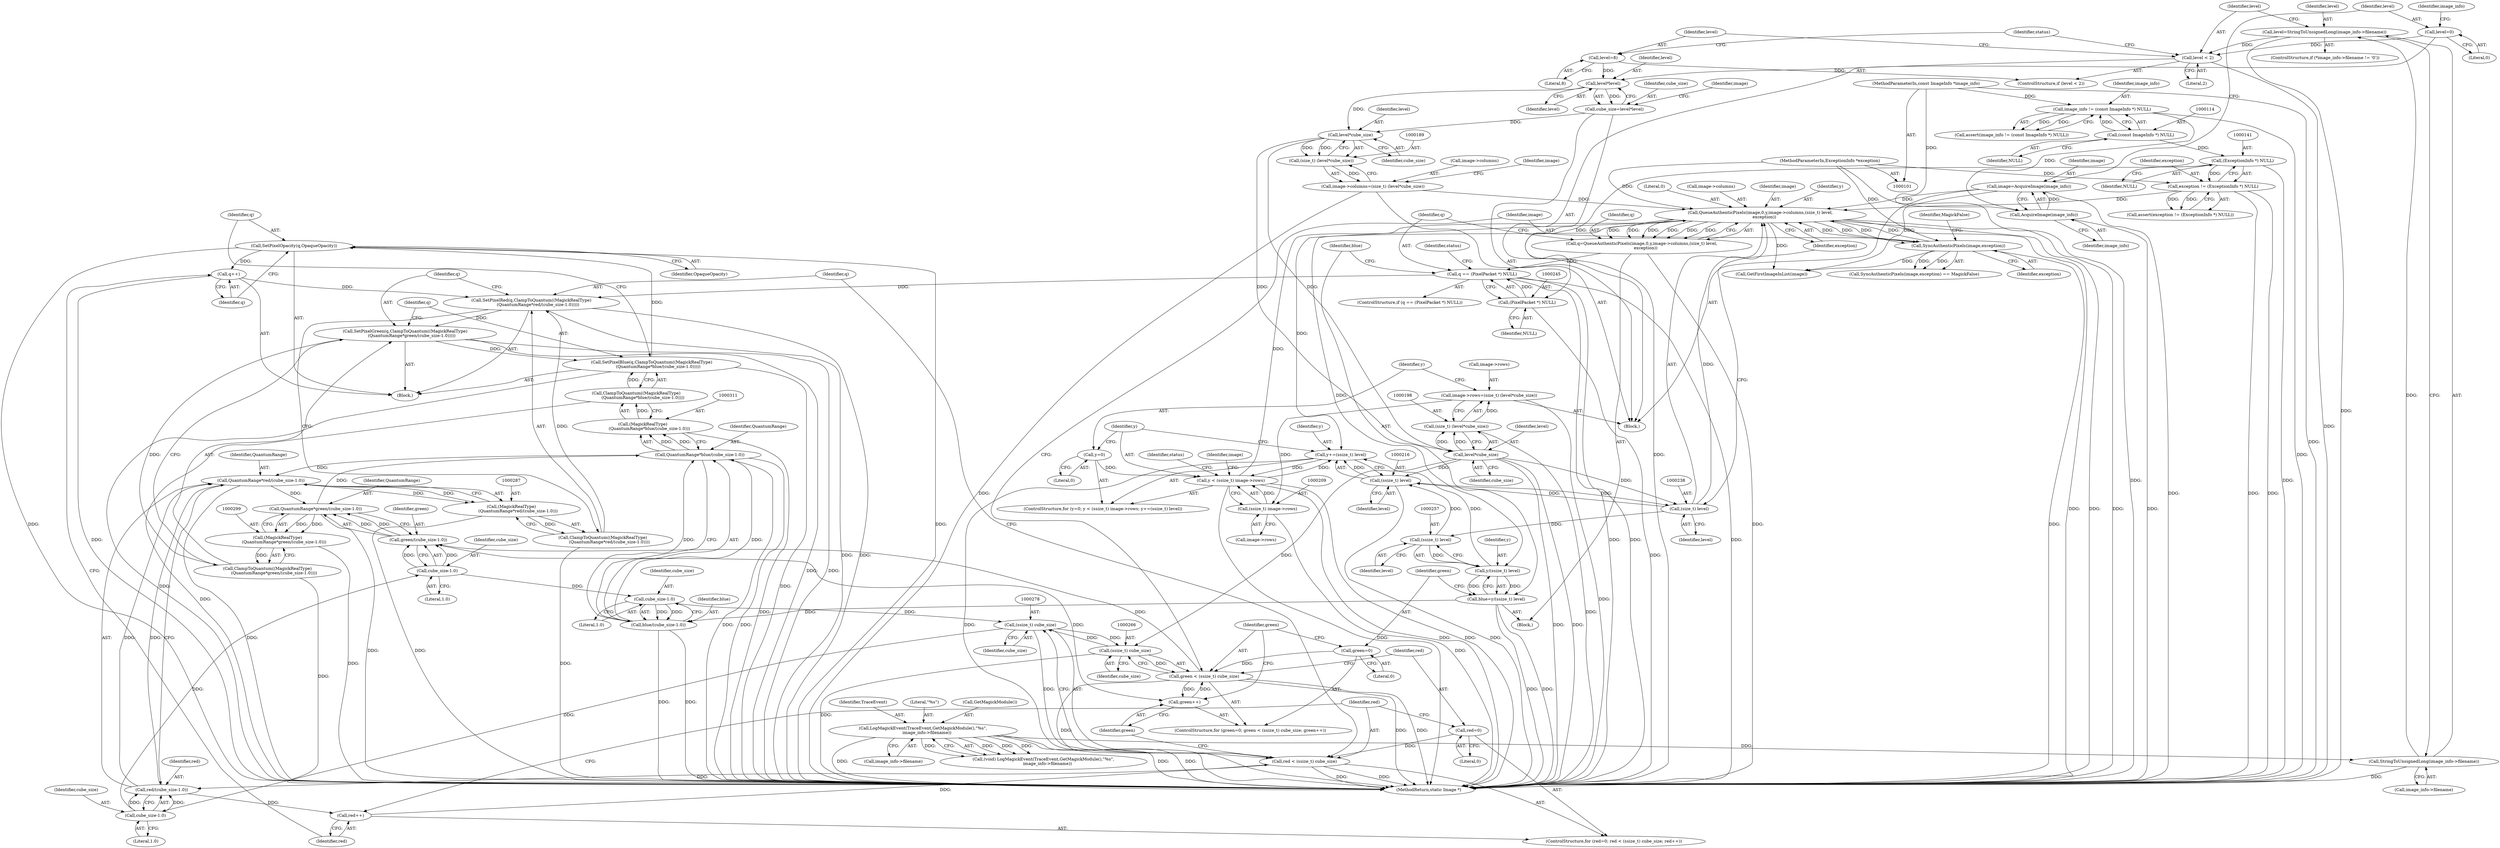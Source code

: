 digraph "1_ImageMagick_f6e9d0d9955e85bdd7540b251cd50d598dacc5e6_22@pointer" {
"1000319" [label="(Call,SetPixelOpacity(q,OpaqueOpacity))"];
"1000307" [label="(Call,SetPixelBlue(q,ClampToQuantum((MagickRealType)\n          (QuantumRange*blue/(cube_size-1.0)))))"];
"1000295" [label="(Call,SetPixelGreen(q,ClampToQuantum((MagickRealType)\n          (QuantumRange*green/(cube_size-1.0)))))"];
"1000283" [label="(Call,SetPixelRed(q,ClampToQuantum((MagickRealType)\n          (QuantumRange*red/(cube_size-1.0)))))"];
"1000322" [label="(Call,q++)"];
"1000319" [label="(Call,SetPixelOpacity(q,OpaqueOpacity))"];
"1000242" [label="(Call,q == (PixelPacket *) NULL)"];
"1000228" [label="(Call,q=QueueAuthenticPixels(image,0,y,image->columns,(size_t) level,\n      exception))"];
"1000230" [label="(Call,QueueAuthenticPixels(image,0,y,image->columns,(size_t) level,\n      exception))"];
"1000149" [label="(Call,image=AcquireImage(image_info))"];
"1000151" [label="(Call,AcquireImage(image_info))"];
"1000111" [label="(Call,image_info != (const ImageInfo *) NULL)"];
"1000102" [label="(MethodParameterIn,const ImageInfo *image_info)"];
"1000113" [label="(Call,(const ImageInfo *) NULL)"];
"1000326" [label="(Call,SyncAuthenticPixels(image,exception))"];
"1000103" [label="(MethodParameterIn,ExceptionInfo *exception)"];
"1000206" [label="(Call,y < (ssize_t) image->rows)"];
"1000213" [label="(Call,y+=(ssize_t) level)"];
"1000215" [label="(Call,(ssize_t) level)"];
"1000237" [label="(Call,(size_t) level)"];
"1000199" [label="(Call,level*cube_size)"];
"1000190" [label="(Call,level*cube_size)"];
"1000181" [label="(Call,level*level)"];
"1000170" [label="(Call,level < 2)"];
"1000163" [label="(Call,level=StringToUnsignedLong(image_info->filename))"];
"1000165" [label="(Call,StringToUnsignedLong(image_info->filename))"];
"1000130" [label="(Call,LogMagickEvent(TraceEvent,GetMagickModule(),\"%s\",\n      image_info->filename))"];
"1000153" [label="(Call,level=0)"];
"1000173" [label="(Call,level=8)"];
"1000179" [label="(Call,cube_size=level*level)"];
"1000256" [label="(Call,(ssize_t) level)"];
"1000254" [label="(Call,y/(ssize_t) level)"];
"1000203" [label="(Call,y=0)"];
"1000208" [label="(Call,(ssize_t) image->rows)"];
"1000193" [label="(Call,image->rows=(size_t) (level*cube_size))"];
"1000197" [label="(Call,(size_t) (level*cube_size))"];
"1000184" [label="(Call,image->columns=(size_t) (level*cube_size))"];
"1000188" [label="(Call,(size_t) (level*cube_size))"];
"1000138" [label="(Call,exception != (ExceptionInfo *) NULL)"];
"1000140" [label="(Call,(ExceptionInfo *) NULL)"];
"1000244" [label="(Call,(PixelPacket *) NULL)"];
"1000285" [label="(Call,ClampToQuantum((MagickRealType)\n          (QuantumRange*red/(cube_size-1.0))))"];
"1000286" [label="(Call,(MagickRealType)\n          (QuantumRange*red/(cube_size-1.0)))"];
"1000288" [label="(Call,QuantumRange*red/(cube_size-1.0))"];
"1000312" [label="(Call,QuantumRange*blue/(cube_size-1.0))"];
"1000300" [label="(Call,QuantumRange*green/(cube_size-1.0))"];
"1000302" [label="(Call,green/(cube_size-1.0))"];
"1000263" [label="(Call,green < (ssize_t) cube_size)"];
"1000268" [label="(Call,green++)"];
"1000260" [label="(Call,green=0)"];
"1000265" [label="(Call,(ssize_t) cube_size)"];
"1000277" [label="(Call,(ssize_t) cube_size)"];
"1000316" [label="(Call,cube_size-1.0)"];
"1000304" [label="(Call,cube_size-1.0)"];
"1000292" [label="(Call,cube_size-1.0)"];
"1000314" [label="(Call,blue/(cube_size-1.0))"];
"1000252" [label="(Call,blue=y/(ssize_t) level)"];
"1000290" [label="(Call,red/(cube_size-1.0))"];
"1000275" [label="(Call,red < (ssize_t) cube_size)"];
"1000272" [label="(Call,red=0)"];
"1000280" [label="(Call,red++)"];
"1000297" [label="(Call,ClampToQuantum((MagickRealType)\n          (QuantumRange*green/(cube_size-1.0))))"];
"1000298" [label="(Call,(MagickRealType)\n          (QuantumRange*green/(cube_size-1.0)))"];
"1000309" [label="(Call,ClampToQuantum((MagickRealType)\n          (QuantumRange*blue/(cube_size-1.0))))"];
"1000310" [label="(Call,(MagickRealType)\n          (QuantumRange*blue/(cube_size-1.0)))"];
"1000283" [label="(Call,SetPixelRed(q,ClampToQuantum((MagickRealType)\n          (QuantumRange*red/(cube_size-1.0)))))"];
"1000133" [label="(Literal,\"%s\")"];
"1000204" [label="(Identifier,y)"];
"1000177" [label="(Identifier,status)"];
"1000241" [label="(ControlStructure,if (q == (PixelPacket *) NULL))"];
"1000275" [label="(Call,red < (ssize_t) cube_size)"];
"1000137" [label="(Call,assert(exception != (ExceptionInfo *) NULL))"];
"1000279" [label="(Identifier,cube_size)"];
"1000277" [label="(Call,(ssize_t) cube_size)"];
"1000134" [label="(Call,image_info->filename)"];
"1000252" [label="(Call,blue=y/(ssize_t) level)"];
"1000203" [label="(Call,y=0)"];
"1000264" [label="(Identifier,green)"];
"1000166" [label="(Call,image_info->filename)"];
"1000335" [label="(Identifier,image)"];
"1000272" [label="(Call,red=0)"];
"1000183" [label="(Identifier,level)"];
"1000201" [label="(Identifier,cube_size)"];
"1000302" [label="(Call,green/(cube_size-1.0))"];
"1000213" [label="(Call,y+=(ssize_t) level)"];
"1000233" [label="(Identifier,y)"];
"1000301" [label="(Identifier,QuantumRange)"];
"1000139" [label="(Identifier,exception)"];
"1000260" [label="(Call,green=0)"];
"1000175" [label="(Literal,8)"];
"1000298" [label="(Call,(MagickRealType)\n          (QuantumRange*green/(cube_size-1.0)))"];
"1000180" [label="(Identifier,cube_size)"];
"1000297" [label="(Call,ClampToQuantum((MagickRealType)\n          (QuantumRange*green/(cube_size-1.0))))"];
"1000312" [label="(Call,QuantumRange*blue/(cube_size-1.0))"];
"1000132" [label="(Call,GetMagickModule())"];
"1000268" [label="(Call,green++)"];
"1000325" [label="(Call,SyncAuthenticPixels(image,exception) == MagickFalse)"];
"1000225" [label="(Identifier,status)"];
"1000308" [label="(Identifier,q)"];
"1000188" [label="(Call,(size_t) (level*cube_size))"];
"1000172" [label="(Literal,2)"];
"1000246" [label="(Identifier,NULL)"];
"1000179" [label="(Call,cube_size=level*level)"];
"1000322" [label="(Call,q++)"];
"1000181" [label="(Call,level*level)"];
"1000131" [label="(Identifier,TraceEvent)"];
"1000316" [label="(Call,cube_size-1.0)"];
"1000185" [label="(Call,image->columns)"];
"1000199" [label="(Call,level*cube_size)"];
"1000165" [label="(Call,StringToUnsignedLong(image_info->filename))"];
"1000173" [label="(Call,level=8)"];
"1000258" [label="(Identifier,level)"];
"1000194" [label="(Call,image->rows)"];
"1000336" [label="(MethodReturn,static Image *)"];
"1000265" [label="(Call,(ssize_t) cube_size)"];
"1000329" [label="(Identifier,MagickFalse)"];
"1000286" [label="(Call,(MagickRealType)\n          (QuantumRange*red/(cube_size-1.0)))"];
"1000152" [label="(Identifier,image_info)"];
"1000253" [label="(Identifier,blue)"];
"1000115" [label="(Identifier,NULL)"];
"1000230" [label="(Call,QueueAuthenticPixels(image,0,y,image->columns,(size_t) level,\n      exception))"];
"1000191" [label="(Identifier,level)"];
"1000140" [label="(Call,(ExceptionInfo *) NULL)"];
"1000261" [label="(Identifier,green)"];
"1000327" [label="(Identifier,image)"];
"1000217" [label="(Identifier,level)"];
"1000138" [label="(Call,exception != (ExceptionInfo *) NULL)"];
"1000229" [label="(Identifier,q)"];
"1000259" [label="(ControlStructure,for (green=0; green < (ssize_t) cube_size; green++))"];
"1000323" [label="(Identifier,q)"];
"1000284" [label="(Identifier,q)"];
"1000242" [label="(Call,q == (PixelPacket *) NULL)"];
"1000326" [label="(Call,SyncAuthenticPixels(image,exception))"];
"1000282" [label="(Block,)"];
"1000306" [label="(Literal,1.0)"];
"1000228" [label="(Call,q=QueueAuthenticPixels(image,0,y,image->columns,(size_t) level,\n      exception))"];
"1000102" [label="(MethodParameterIn,const ImageInfo *image_info)"];
"1000153" [label="(Call,level=0)"];
"1000300" [label="(Call,QuantumRange*green/(cube_size-1.0))"];
"1000303" [label="(Identifier,green)"];
"1000232" [label="(Literal,0)"];
"1000154" [label="(Identifier,level)"];
"1000334" [label="(Call,GetFirstImageInList(image))"];
"1000305" [label="(Identifier,cube_size)"];
"1000104" [label="(Block,)"];
"1000151" [label="(Call,AcquireImage(image_info))"];
"1000169" [label="(ControlStructure,if (level < 2))"];
"1000263" [label="(Call,green < (ssize_t) cube_size)"];
"1000190" [label="(Call,level*cube_size)"];
"1000267" [label="(Identifier,cube_size)"];
"1000254" [label="(Call,y/(ssize_t) level)"];
"1000285" [label="(Call,ClampToQuantum((MagickRealType)\n          (QuantumRange*red/(cube_size-1.0))))"];
"1000291" [label="(Identifier,red)"];
"1000200" [label="(Identifier,level)"];
"1000186" [label="(Identifier,image)"];
"1000184" [label="(Call,image->columns=(size_t) (level*cube_size))"];
"1000309" [label="(Call,ClampToQuantum((MagickRealType)\n          (QuantumRange*blue/(cube_size-1.0))))"];
"1000195" [label="(Identifier,image)"];
"1000155" [label="(Literal,0)"];
"1000314" [label="(Call,blue/(cube_size-1.0))"];
"1000142" [label="(Identifier,NULL)"];
"1000292" [label="(Call,cube_size-1.0)"];
"1000110" [label="(Call,assert(image_info != (const ImageInfo *) NULL))"];
"1000269" [label="(Identifier,green)"];
"1000240" [label="(Identifier,exception)"];
"1000315" [label="(Identifier,blue)"];
"1000234" [label="(Call,image->columns)"];
"1000197" [label="(Call,(size_t) (level*cube_size))"];
"1000244" [label="(Call,(PixelPacket *) NULL)"];
"1000318" [label="(Literal,1.0)"];
"1000170" [label="(Call,level < 2)"];
"1000290" [label="(Call,red/(cube_size-1.0))"];
"1000112" [label="(Identifier,image_info)"];
"1000271" [label="(ControlStructure,for (red=0; red < (ssize_t) cube_size; red++))"];
"1000149" [label="(Call,image=AcquireImage(image_info))"];
"1000163" [label="(Call,level=StringToUnsignedLong(image_info->filename))"];
"1000293" [label="(Identifier,cube_size)"];
"1000304" [label="(Call,cube_size-1.0)"];
"1000193" [label="(Call,image->rows=(size_t) (level*cube_size))"];
"1000207" [label="(Identifier,y)"];
"1000276" [label="(Identifier,red)"];
"1000320" [label="(Identifier,q)"];
"1000262" [label="(Literal,0)"];
"1000255" [label="(Identifier,y)"];
"1000294" [label="(Literal,1.0)"];
"1000288" [label="(Call,QuantumRange*red/(cube_size-1.0))"];
"1000192" [label="(Identifier,cube_size)"];
"1000289" [label="(Identifier,QuantumRange)"];
"1000239" [label="(Identifier,level)"];
"1000156" [label="(ControlStructure,if (*image_info->filename != '\0'))"];
"1000280" [label="(Call,red++)"];
"1000128" [label="(Call,(void) LogMagickEvent(TraceEvent,GetMagickModule(),\"%s\",\n      image_info->filename))"];
"1000321" [label="(Identifier,OpaqueOpacity)"];
"1000150" [label="(Identifier,image)"];
"1000218" [label="(Block,)"];
"1000313" [label="(Identifier,QuantumRange)"];
"1000210" [label="(Call,image->rows)"];
"1000295" [label="(Call,SetPixelGreen(q,ClampToQuantum((MagickRealType)\n          (QuantumRange*green/(cube_size-1.0)))))"];
"1000296" [label="(Identifier,q)"];
"1000182" [label="(Identifier,level)"];
"1000174" [label="(Identifier,level)"];
"1000164" [label="(Identifier,level)"];
"1000256" [label="(Call,(ssize_t) level)"];
"1000171" [label="(Identifier,level)"];
"1000214" [label="(Identifier,y)"];
"1000130" [label="(Call,LogMagickEvent(TraceEvent,GetMagickModule(),\"%s\",\n      image_info->filename))"];
"1000281" [label="(Identifier,red)"];
"1000205" [label="(Literal,0)"];
"1000328" [label="(Identifier,exception)"];
"1000249" [label="(Identifier,status)"];
"1000103" [label="(MethodParameterIn,ExceptionInfo *exception)"];
"1000273" [label="(Identifier,red)"];
"1000111" [label="(Call,image_info != (const ImageInfo *) NULL)"];
"1000231" [label="(Identifier,image)"];
"1000215" [label="(Call,(ssize_t) level)"];
"1000237" [label="(Call,(size_t) level)"];
"1000206" [label="(Call,y < (ssize_t) image->rows)"];
"1000319" [label="(Call,SetPixelOpacity(q,OpaqueOpacity))"];
"1000113" [label="(Call,(const ImageInfo *) NULL)"];
"1000243" [label="(Identifier,q)"];
"1000317" [label="(Identifier,cube_size)"];
"1000208" [label="(Call,(ssize_t) image->rows)"];
"1000307" [label="(Call,SetPixelBlue(q,ClampToQuantum((MagickRealType)\n          (QuantumRange*blue/(cube_size-1.0)))))"];
"1000160" [label="(Identifier,image_info)"];
"1000202" [label="(ControlStructure,for (y=0; y < (ssize_t) image->rows; y+=(ssize_t) level))"];
"1000274" [label="(Literal,0)"];
"1000310" [label="(Call,(MagickRealType)\n          (QuantumRange*blue/(cube_size-1.0)))"];
"1000319" -> "1000282"  [label="AST: "];
"1000319" -> "1000321"  [label="CFG: "];
"1000320" -> "1000319"  [label="AST: "];
"1000321" -> "1000319"  [label="AST: "];
"1000323" -> "1000319"  [label="CFG: "];
"1000319" -> "1000336"  [label="DDG: "];
"1000319" -> "1000336"  [label="DDG: "];
"1000307" -> "1000319"  [label="DDG: "];
"1000319" -> "1000322"  [label="DDG: "];
"1000307" -> "1000282"  [label="AST: "];
"1000307" -> "1000309"  [label="CFG: "];
"1000308" -> "1000307"  [label="AST: "];
"1000309" -> "1000307"  [label="AST: "];
"1000320" -> "1000307"  [label="CFG: "];
"1000307" -> "1000336"  [label="DDG: "];
"1000307" -> "1000336"  [label="DDG: "];
"1000295" -> "1000307"  [label="DDG: "];
"1000309" -> "1000307"  [label="DDG: "];
"1000295" -> "1000282"  [label="AST: "];
"1000295" -> "1000297"  [label="CFG: "];
"1000296" -> "1000295"  [label="AST: "];
"1000297" -> "1000295"  [label="AST: "];
"1000308" -> "1000295"  [label="CFG: "];
"1000295" -> "1000336"  [label="DDG: "];
"1000295" -> "1000336"  [label="DDG: "];
"1000283" -> "1000295"  [label="DDG: "];
"1000297" -> "1000295"  [label="DDG: "];
"1000283" -> "1000282"  [label="AST: "];
"1000283" -> "1000285"  [label="CFG: "];
"1000284" -> "1000283"  [label="AST: "];
"1000285" -> "1000283"  [label="AST: "];
"1000296" -> "1000283"  [label="CFG: "];
"1000283" -> "1000336"  [label="DDG: "];
"1000283" -> "1000336"  [label="DDG: "];
"1000322" -> "1000283"  [label="DDG: "];
"1000242" -> "1000283"  [label="DDG: "];
"1000285" -> "1000283"  [label="DDG: "];
"1000322" -> "1000282"  [label="AST: "];
"1000322" -> "1000323"  [label="CFG: "];
"1000323" -> "1000322"  [label="AST: "];
"1000281" -> "1000322"  [label="CFG: "];
"1000322" -> "1000336"  [label="DDG: "];
"1000242" -> "1000241"  [label="AST: "];
"1000242" -> "1000244"  [label="CFG: "];
"1000243" -> "1000242"  [label="AST: "];
"1000244" -> "1000242"  [label="AST: "];
"1000249" -> "1000242"  [label="CFG: "];
"1000253" -> "1000242"  [label="CFG: "];
"1000242" -> "1000336"  [label="DDG: "];
"1000242" -> "1000336"  [label="DDG: "];
"1000242" -> "1000336"  [label="DDG: "];
"1000228" -> "1000242"  [label="DDG: "];
"1000244" -> "1000242"  [label="DDG: "];
"1000228" -> "1000218"  [label="AST: "];
"1000228" -> "1000230"  [label="CFG: "];
"1000229" -> "1000228"  [label="AST: "];
"1000230" -> "1000228"  [label="AST: "];
"1000243" -> "1000228"  [label="CFG: "];
"1000228" -> "1000336"  [label="DDG: "];
"1000230" -> "1000228"  [label="DDG: "];
"1000230" -> "1000228"  [label="DDG: "];
"1000230" -> "1000228"  [label="DDG: "];
"1000230" -> "1000228"  [label="DDG: "];
"1000230" -> "1000228"  [label="DDG: "];
"1000230" -> "1000228"  [label="DDG: "];
"1000230" -> "1000240"  [label="CFG: "];
"1000231" -> "1000230"  [label="AST: "];
"1000232" -> "1000230"  [label="AST: "];
"1000233" -> "1000230"  [label="AST: "];
"1000234" -> "1000230"  [label="AST: "];
"1000237" -> "1000230"  [label="AST: "];
"1000240" -> "1000230"  [label="AST: "];
"1000230" -> "1000336"  [label="DDG: "];
"1000230" -> "1000336"  [label="DDG: "];
"1000230" -> "1000336"  [label="DDG: "];
"1000230" -> "1000213"  [label="DDG: "];
"1000149" -> "1000230"  [label="DDG: "];
"1000326" -> "1000230"  [label="DDG: "];
"1000326" -> "1000230"  [label="DDG: "];
"1000206" -> "1000230"  [label="DDG: "];
"1000184" -> "1000230"  [label="DDG: "];
"1000237" -> "1000230"  [label="DDG: "];
"1000138" -> "1000230"  [label="DDG: "];
"1000103" -> "1000230"  [label="DDG: "];
"1000230" -> "1000254"  [label="DDG: "];
"1000230" -> "1000326"  [label="DDG: "];
"1000230" -> "1000326"  [label="DDG: "];
"1000230" -> "1000334"  [label="DDG: "];
"1000149" -> "1000104"  [label="AST: "];
"1000149" -> "1000151"  [label="CFG: "];
"1000150" -> "1000149"  [label="AST: "];
"1000151" -> "1000149"  [label="AST: "];
"1000154" -> "1000149"  [label="CFG: "];
"1000149" -> "1000336"  [label="DDG: "];
"1000151" -> "1000149"  [label="DDG: "];
"1000149" -> "1000334"  [label="DDG: "];
"1000151" -> "1000152"  [label="CFG: "];
"1000152" -> "1000151"  [label="AST: "];
"1000151" -> "1000336"  [label="DDG: "];
"1000111" -> "1000151"  [label="DDG: "];
"1000102" -> "1000151"  [label="DDG: "];
"1000111" -> "1000110"  [label="AST: "];
"1000111" -> "1000113"  [label="CFG: "];
"1000112" -> "1000111"  [label="AST: "];
"1000113" -> "1000111"  [label="AST: "];
"1000110" -> "1000111"  [label="CFG: "];
"1000111" -> "1000336"  [label="DDG: "];
"1000111" -> "1000110"  [label="DDG: "];
"1000111" -> "1000110"  [label="DDG: "];
"1000102" -> "1000111"  [label="DDG: "];
"1000113" -> "1000111"  [label="DDG: "];
"1000102" -> "1000101"  [label="AST: "];
"1000102" -> "1000336"  [label="DDG: "];
"1000113" -> "1000115"  [label="CFG: "];
"1000114" -> "1000113"  [label="AST: "];
"1000115" -> "1000113"  [label="AST: "];
"1000113" -> "1000140"  [label="DDG: "];
"1000326" -> "1000325"  [label="AST: "];
"1000326" -> "1000328"  [label="CFG: "];
"1000327" -> "1000326"  [label="AST: "];
"1000328" -> "1000326"  [label="AST: "];
"1000329" -> "1000326"  [label="CFG: "];
"1000326" -> "1000336"  [label="DDG: "];
"1000326" -> "1000325"  [label="DDG: "];
"1000326" -> "1000325"  [label="DDG: "];
"1000103" -> "1000326"  [label="DDG: "];
"1000326" -> "1000334"  [label="DDG: "];
"1000103" -> "1000101"  [label="AST: "];
"1000103" -> "1000336"  [label="DDG: "];
"1000103" -> "1000138"  [label="DDG: "];
"1000206" -> "1000202"  [label="AST: "];
"1000206" -> "1000208"  [label="CFG: "];
"1000207" -> "1000206"  [label="AST: "];
"1000208" -> "1000206"  [label="AST: "];
"1000225" -> "1000206"  [label="CFG: "];
"1000335" -> "1000206"  [label="CFG: "];
"1000206" -> "1000336"  [label="DDG: "];
"1000206" -> "1000336"  [label="DDG: "];
"1000206" -> "1000336"  [label="DDG: "];
"1000213" -> "1000206"  [label="DDG: "];
"1000203" -> "1000206"  [label="DDG: "];
"1000208" -> "1000206"  [label="DDG: "];
"1000206" -> "1000213"  [label="DDG: "];
"1000213" -> "1000202"  [label="AST: "];
"1000213" -> "1000215"  [label="CFG: "];
"1000214" -> "1000213"  [label="AST: "];
"1000215" -> "1000213"  [label="AST: "];
"1000207" -> "1000213"  [label="CFG: "];
"1000213" -> "1000336"  [label="DDG: "];
"1000215" -> "1000213"  [label="DDG: "];
"1000254" -> "1000213"  [label="DDG: "];
"1000215" -> "1000217"  [label="CFG: "];
"1000216" -> "1000215"  [label="AST: "];
"1000217" -> "1000215"  [label="AST: "];
"1000215" -> "1000336"  [label="DDG: "];
"1000237" -> "1000215"  [label="DDG: "];
"1000199" -> "1000215"  [label="DDG: "];
"1000256" -> "1000215"  [label="DDG: "];
"1000215" -> "1000237"  [label="DDG: "];
"1000237" -> "1000239"  [label="CFG: "];
"1000238" -> "1000237"  [label="AST: "];
"1000239" -> "1000237"  [label="AST: "];
"1000240" -> "1000237"  [label="CFG: "];
"1000199" -> "1000237"  [label="DDG: "];
"1000237" -> "1000256"  [label="DDG: "];
"1000199" -> "1000197"  [label="AST: "];
"1000199" -> "1000201"  [label="CFG: "];
"1000200" -> "1000199"  [label="AST: "];
"1000201" -> "1000199"  [label="AST: "];
"1000197" -> "1000199"  [label="CFG: "];
"1000199" -> "1000336"  [label="DDG: "];
"1000199" -> "1000336"  [label="DDG: "];
"1000199" -> "1000197"  [label="DDG: "];
"1000199" -> "1000197"  [label="DDG: "];
"1000190" -> "1000199"  [label="DDG: "];
"1000190" -> "1000199"  [label="DDG: "];
"1000199" -> "1000265"  [label="DDG: "];
"1000190" -> "1000188"  [label="AST: "];
"1000190" -> "1000192"  [label="CFG: "];
"1000191" -> "1000190"  [label="AST: "];
"1000192" -> "1000190"  [label="AST: "];
"1000188" -> "1000190"  [label="CFG: "];
"1000190" -> "1000188"  [label="DDG: "];
"1000190" -> "1000188"  [label="DDG: "];
"1000181" -> "1000190"  [label="DDG: "];
"1000179" -> "1000190"  [label="DDG: "];
"1000181" -> "1000179"  [label="AST: "];
"1000181" -> "1000183"  [label="CFG: "];
"1000182" -> "1000181"  [label="AST: "];
"1000183" -> "1000181"  [label="AST: "];
"1000179" -> "1000181"  [label="CFG: "];
"1000181" -> "1000179"  [label="DDG: "];
"1000170" -> "1000181"  [label="DDG: "];
"1000173" -> "1000181"  [label="DDG: "];
"1000170" -> "1000169"  [label="AST: "];
"1000170" -> "1000172"  [label="CFG: "];
"1000171" -> "1000170"  [label="AST: "];
"1000172" -> "1000170"  [label="AST: "];
"1000174" -> "1000170"  [label="CFG: "];
"1000177" -> "1000170"  [label="CFG: "];
"1000170" -> "1000336"  [label="DDG: "];
"1000163" -> "1000170"  [label="DDG: "];
"1000153" -> "1000170"  [label="DDG: "];
"1000163" -> "1000156"  [label="AST: "];
"1000163" -> "1000165"  [label="CFG: "];
"1000164" -> "1000163"  [label="AST: "];
"1000165" -> "1000163"  [label="AST: "];
"1000171" -> "1000163"  [label="CFG: "];
"1000163" -> "1000336"  [label="DDG: "];
"1000165" -> "1000163"  [label="DDG: "];
"1000165" -> "1000166"  [label="CFG: "];
"1000166" -> "1000165"  [label="AST: "];
"1000165" -> "1000336"  [label="DDG: "];
"1000130" -> "1000165"  [label="DDG: "];
"1000130" -> "1000128"  [label="AST: "];
"1000130" -> "1000134"  [label="CFG: "];
"1000131" -> "1000130"  [label="AST: "];
"1000132" -> "1000130"  [label="AST: "];
"1000133" -> "1000130"  [label="AST: "];
"1000134" -> "1000130"  [label="AST: "];
"1000128" -> "1000130"  [label="CFG: "];
"1000130" -> "1000336"  [label="DDG: "];
"1000130" -> "1000336"  [label="DDG: "];
"1000130" -> "1000336"  [label="DDG: "];
"1000130" -> "1000128"  [label="DDG: "];
"1000130" -> "1000128"  [label="DDG: "];
"1000130" -> "1000128"  [label="DDG: "];
"1000130" -> "1000128"  [label="DDG: "];
"1000153" -> "1000104"  [label="AST: "];
"1000153" -> "1000155"  [label="CFG: "];
"1000154" -> "1000153"  [label="AST: "];
"1000155" -> "1000153"  [label="AST: "];
"1000160" -> "1000153"  [label="CFG: "];
"1000173" -> "1000169"  [label="AST: "];
"1000173" -> "1000175"  [label="CFG: "];
"1000174" -> "1000173"  [label="AST: "];
"1000175" -> "1000173"  [label="AST: "];
"1000177" -> "1000173"  [label="CFG: "];
"1000179" -> "1000104"  [label="AST: "];
"1000180" -> "1000179"  [label="AST: "];
"1000186" -> "1000179"  [label="CFG: "];
"1000179" -> "1000336"  [label="DDG: "];
"1000256" -> "1000254"  [label="AST: "];
"1000256" -> "1000258"  [label="CFG: "];
"1000257" -> "1000256"  [label="AST: "];
"1000258" -> "1000256"  [label="AST: "];
"1000254" -> "1000256"  [label="CFG: "];
"1000256" -> "1000254"  [label="DDG: "];
"1000254" -> "1000252"  [label="AST: "];
"1000255" -> "1000254"  [label="AST: "];
"1000252" -> "1000254"  [label="CFG: "];
"1000254" -> "1000252"  [label="DDG: "];
"1000254" -> "1000252"  [label="DDG: "];
"1000203" -> "1000202"  [label="AST: "];
"1000203" -> "1000205"  [label="CFG: "];
"1000204" -> "1000203"  [label="AST: "];
"1000205" -> "1000203"  [label="AST: "];
"1000207" -> "1000203"  [label="CFG: "];
"1000208" -> "1000210"  [label="CFG: "];
"1000209" -> "1000208"  [label="AST: "];
"1000210" -> "1000208"  [label="AST: "];
"1000208" -> "1000336"  [label="DDG: "];
"1000193" -> "1000208"  [label="DDG: "];
"1000193" -> "1000104"  [label="AST: "];
"1000193" -> "1000197"  [label="CFG: "];
"1000194" -> "1000193"  [label="AST: "];
"1000197" -> "1000193"  [label="AST: "];
"1000204" -> "1000193"  [label="CFG: "];
"1000193" -> "1000336"  [label="DDG: "];
"1000197" -> "1000193"  [label="DDG: "];
"1000198" -> "1000197"  [label="AST: "];
"1000197" -> "1000336"  [label="DDG: "];
"1000184" -> "1000104"  [label="AST: "];
"1000184" -> "1000188"  [label="CFG: "];
"1000185" -> "1000184"  [label="AST: "];
"1000188" -> "1000184"  [label="AST: "];
"1000195" -> "1000184"  [label="CFG: "];
"1000184" -> "1000336"  [label="DDG: "];
"1000188" -> "1000184"  [label="DDG: "];
"1000189" -> "1000188"  [label="AST: "];
"1000138" -> "1000137"  [label="AST: "];
"1000138" -> "1000140"  [label="CFG: "];
"1000139" -> "1000138"  [label="AST: "];
"1000140" -> "1000138"  [label="AST: "];
"1000137" -> "1000138"  [label="CFG: "];
"1000138" -> "1000336"  [label="DDG: "];
"1000138" -> "1000336"  [label="DDG: "];
"1000138" -> "1000137"  [label="DDG: "];
"1000138" -> "1000137"  [label="DDG: "];
"1000140" -> "1000138"  [label="DDG: "];
"1000140" -> "1000142"  [label="CFG: "];
"1000141" -> "1000140"  [label="AST: "];
"1000142" -> "1000140"  [label="AST: "];
"1000140" -> "1000336"  [label="DDG: "];
"1000140" -> "1000244"  [label="DDG: "];
"1000244" -> "1000246"  [label="CFG: "];
"1000245" -> "1000244"  [label="AST: "];
"1000246" -> "1000244"  [label="AST: "];
"1000244" -> "1000336"  [label="DDG: "];
"1000285" -> "1000286"  [label="CFG: "];
"1000286" -> "1000285"  [label="AST: "];
"1000285" -> "1000336"  [label="DDG: "];
"1000286" -> "1000285"  [label="DDG: "];
"1000286" -> "1000288"  [label="CFG: "];
"1000287" -> "1000286"  [label="AST: "];
"1000288" -> "1000286"  [label="AST: "];
"1000286" -> "1000336"  [label="DDG: "];
"1000288" -> "1000286"  [label="DDG: "];
"1000288" -> "1000286"  [label="DDG: "];
"1000288" -> "1000290"  [label="CFG: "];
"1000289" -> "1000288"  [label="AST: "];
"1000290" -> "1000288"  [label="AST: "];
"1000288" -> "1000336"  [label="DDG: "];
"1000312" -> "1000288"  [label="DDG: "];
"1000290" -> "1000288"  [label="DDG: "];
"1000290" -> "1000288"  [label="DDG: "];
"1000288" -> "1000300"  [label="DDG: "];
"1000312" -> "1000310"  [label="AST: "];
"1000312" -> "1000314"  [label="CFG: "];
"1000313" -> "1000312"  [label="AST: "];
"1000314" -> "1000312"  [label="AST: "];
"1000310" -> "1000312"  [label="CFG: "];
"1000312" -> "1000336"  [label="DDG: "];
"1000312" -> "1000336"  [label="DDG: "];
"1000312" -> "1000310"  [label="DDG: "];
"1000312" -> "1000310"  [label="DDG: "];
"1000300" -> "1000312"  [label="DDG: "];
"1000314" -> "1000312"  [label="DDG: "];
"1000314" -> "1000312"  [label="DDG: "];
"1000300" -> "1000298"  [label="AST: "];
"1000300" -> "1000302"  [label="CFG: "];
"1000301" -> "1000300"  [label="AST: "];
"1000302" -> "1000300"  [label="AST: "];
"1000298" -> "1000300"  [label="CFG: "];
"1000300" -> "1000336"  [label="DDG: "];
"1000300" -> "1000298"  [label="DDG: "];
"1000300" -> "1000298"  [label="DDG: "];
"1000302" -> "1000300"  [label="DDG: "];
"1000302" -> "1000300"  [label="DDG: "];
"1000302" -> "1000304"  [label="CFG: "];
"1000303" -> "1000302"  [label="AST: "];
"1000304" -> "1000302"  [label="AST: "];
"1000302" -> "1000268"  [label="DDG: "];
"1000263" -> "1000302"  [label="DDG: "];
"1000304" -> "1000302"  [label="DDG: "];
"1000304" -> "1000302"  [label="DDG: "];
"1000263" -> "1000259"  [label="AST: "];
"1000263" -> "1000265"  [label="CFG: "];
"1000264" -> "1000263"  [label="AST: "];
"1000265" -> "1000263"  [label="AST: "];
"1000273" -> "1000263"  [label="CFG: "];
"1000327" -> "1000263"  [label="CFG: "];
"1000263" -> "1000336"  [label="DDG: "];
"1000263" -> "1000336"  [label="DDG: "];
"1000263" -> "1000336"  [label="DDG: "];
"1000268" -> "1000263"  [label="DDG: "];
"1000260" -> "1000263"  [label="DDG: "];
"1000265" -> "1000263"  [label="DDG: "];
"1000263" -> "1000268"  [label="DDG: "];
"1000268" -> "1000259"  [label="AST: "];
"1000268" -> "1000269"  [label="CFG: "];
"1000269" -> "1000268"  [label="AST: "];
"1000264" -> "1000268"  [label="CFG: "];
"1000260" -> "1000259"  [label="AST: "];
"1000260" -> "1000262"  [label="CFG: "];
"1000261" -> "1000260"  [label="AST: "];
"1000262" -> "1000260"  [label="AST: "];
"1000264" -> "1000260"  [label="CFG: "];
"1000265" -> "1000267"  [label="CFG: "];
"1000266" -> "1000265"  [label="AST: "];
"1000267" -> "1000265"  [label="AST: "];
"1000265" -> "1000336"  [label="DDG: "];
"1000277" -> "1000265"  [label="DDG: "];
"1000265" -> "1000277"  [label="DDG: "];
"1000277" -> "1000275"  [label="AST: "];
"1000277" -> "1000279"  [label="CFG: "];
"1000278" -> "1000277"  [label="AST: "];
"1000279" -> "1000277"  [label="AST: "];
"1000275" -> "1000277"  [label="CFG: "];
"1000277" -> "1000275"  [label="DDG: "];
"1000316" -> "1000277"  [label="DDG: "];
"1000277" -> "1000292"  [label="DDG: "];
"1000316" -> "1000314"  [label="AST: "];
"1000316" -> "1000318"  [label="CFG: "];
"1000317" -> "1000316"  [label="AST: "];
"1000318" -> "1000316"  [label="AST: "];
"1000314" -> "1000316"  [label="CFG: "];
"1000316" -> "1000314"  [label="DDG: "];
"1000316" -> "1000314"  [label="DDG: "];
"1000304" -> "1000316"  [label="DDG: "];
"1000304" -> "1000306"  [label="CFG: "];
"1000305" -> "1000304"  [label="AST: "];
"1000306" -> "1000304"  [label="AST: "];
"1000292" -> "1000304"  [label="DDG: "];
"1000292" -> "1000290"  [label="AST: "];
"1000292" -> "1000294"  [label="CFG: "];
"1000293" -> "1000292"  [label="AST: "];
"1000294" -> "1000292"  [label="AST: "];
"1000290" -> "1000292"  [label="CFG: "];
"1000292" -> "1000290"  [label="DDG: "];
"1000292" -> "1000290"  [label="DDG: "];
"1000315" -> "1000314"  [label="AST: "];
"1000314" -> "1000336"  [label="DDG: "];
"1000314" -> "1000336"  [label="DDG: "];
"1000252" -> "1000314"  [label="DDG: "];
"1000252" -> "1000218"  [label="AST: "];
"1000253" -> "1000252"  [label="AST: "];
"1000261" -> "1000252"  [label="CFG: "];
"1000252" -> "1000336"  [label="DDG: "];
"1000252" -> "1000336"  [label="DDG: "];
"1000291" -> "1000290"  [label="AST: "];
"1000290" -> "1000280"  [label="DDG: "];
"1000275" -> "1000290"  [label="DDG: "];
"1000275" -> "1000271"  [label="AST: "];
"1000276" -> "1000275"  [label="AST: "];
"1000284" -> "1000275"  [label="CFG: "];
"1000269" -> "1000275"  [label="CFG: "];
"1000275" -> "1000336"  [label="DDG: "];
"1000275" -> "1000336"  [label="DDG: "];
"1000272" -> "1000275"  [label="DDG: "];
"1000280" -> "1000275"  [label="DDG: "];
"1000272" -> "1000271"  [label="AST: "];
"1000272" -> "1000274"  [label="CFG: "];
"1000273" -> "1000272"  [label="AST: "];
"1000274" -> "1000272"  [label="AST: "];
"1000276" -> "1000272"  [label="CFG: "];
"1000280" -> "1000271"  [label="AST: "];
"1000280" -> "1000281"  [label="CFG: "];
"1000281" -> "1000280"  [label="AST: "];
"1000276" -> "1000280"  [label="CFG: "];
"1000297" -> "1000298"  [label="CFG: "];
"1000298" -> "1000297"  [label="AST: "];
"1000297" -> "1000336"  [label="DDG: "];
"1000298" -> "1000297"  [label="DDG: "];
"1000299" -> "1000298"  [label="AST: "];
"1000298" -> "1000336"  [label="DDG: "];
"1000309" -> "1000310"  [label="CFG: "];
"1000310" -> "1000309"  [label="AST: "];
"1000309" -> "1000336"  [label="DDG: "];
"1000310" -> "1000309"  [label="DDG: "];
"1000311" -> "1000310"  [label="AST: "];
"1000310" -> "1000336"  [label="DDG: "];
}
